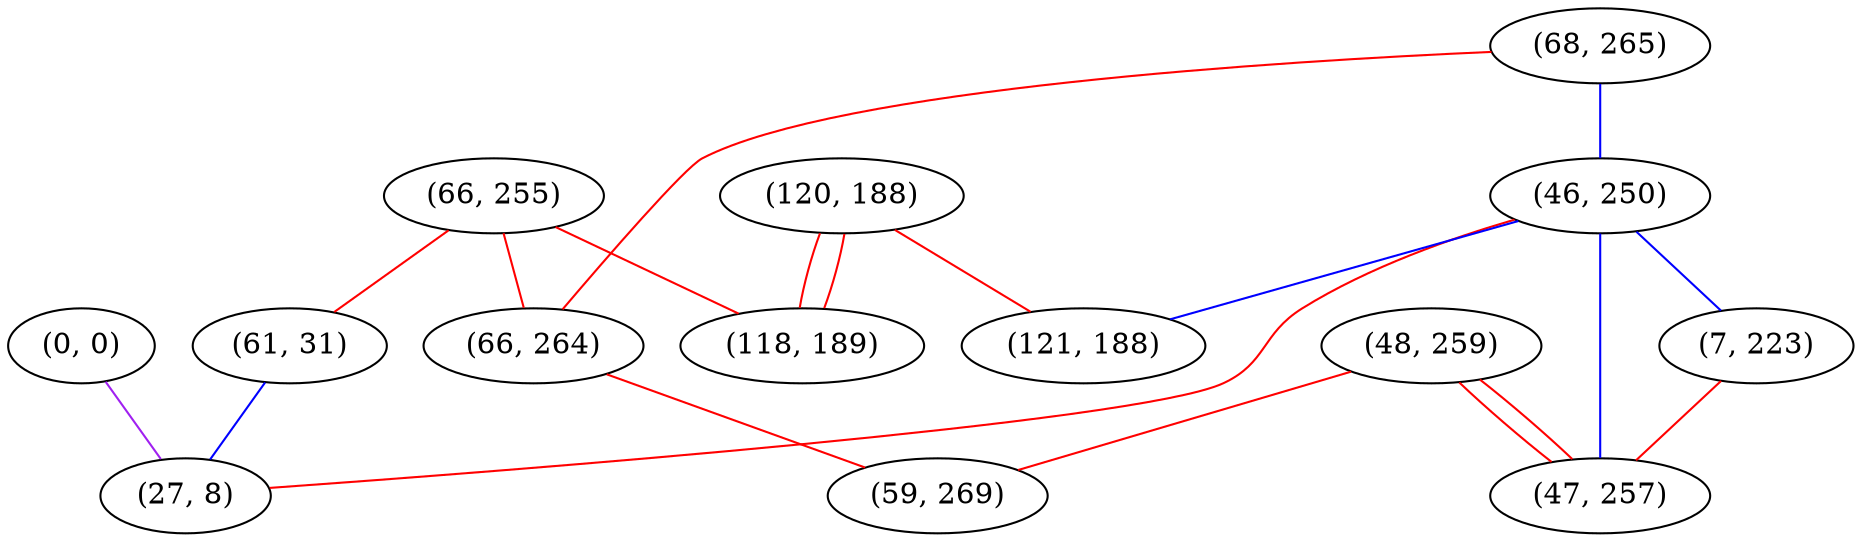 graph "" {
"(0, 0)";
"(68, 265)";
"(120, 188)";
"(66, 255)";
"(66, 264)";
"(48, 259)";
"(61, 31)";
"(59, 269)";
"(46, 250)";
"(7, 223)";
"(118, 189)";
"(27, 8)";
"(47, 257)";
"(121, 188)";
"(0, 0)" -- "(27, 8)"  [color=purple, key=0, weight=4];
"(68, 265)" -- "(66, 264)"  [color=red, key=0, weight=1];
"(68, 265)" -- "(46, 250)"  [color=blue, key=0, weight=3];
"(120, 188)" -- "(121, 188)"  [color=red, key=0, weight=1];
"(120, 188)" -- "(118, 189)"  [color=red, key=0, weight=1];
"(120, 188)" -- "(118, 189)"  [color=red, key=1, weight=1];
"(66, 255)" -- "(66, 264)"  [color=red, key=0, weight=1];
"(66, 255)" -- "(61, 31)"  [color=red, key=0, weight=1];
"(66, 255)" -- "(118, 189)"  [color=red, key=0, weight=1];
"(66, 264)" -- "(59, 269)"  [color=red, key=0, weight=1];
"(48, 259)" -- "(59, 269)"  [color=red, key=0, weight=1];
"(48, 259)" -- "(47, 257)"  [color=red, key=0, weight=1];
"(48, 259)" -- "(47, 257)"  [color=red, key=1, weight=1];
"(61, 31)" -- "(27, 8)"  [color=blue, key=0, weight=3];
"(46, 250)" -- "(27, 8)"  [color=red, key=0, weight=1];
"(46, 250)" -- "(7, 223)"  [color=blue, key=0, weight=3];
"(46, 250)" -- "(121, 188)"  [color=blue, key=0, weight=3];
"(46, 250)" -- "(47, 257)"  [color=blue, key=0, weight=3];
"(7, 223)" -- "(47, 257)"  [color=red, key=0, weight=1];
}
